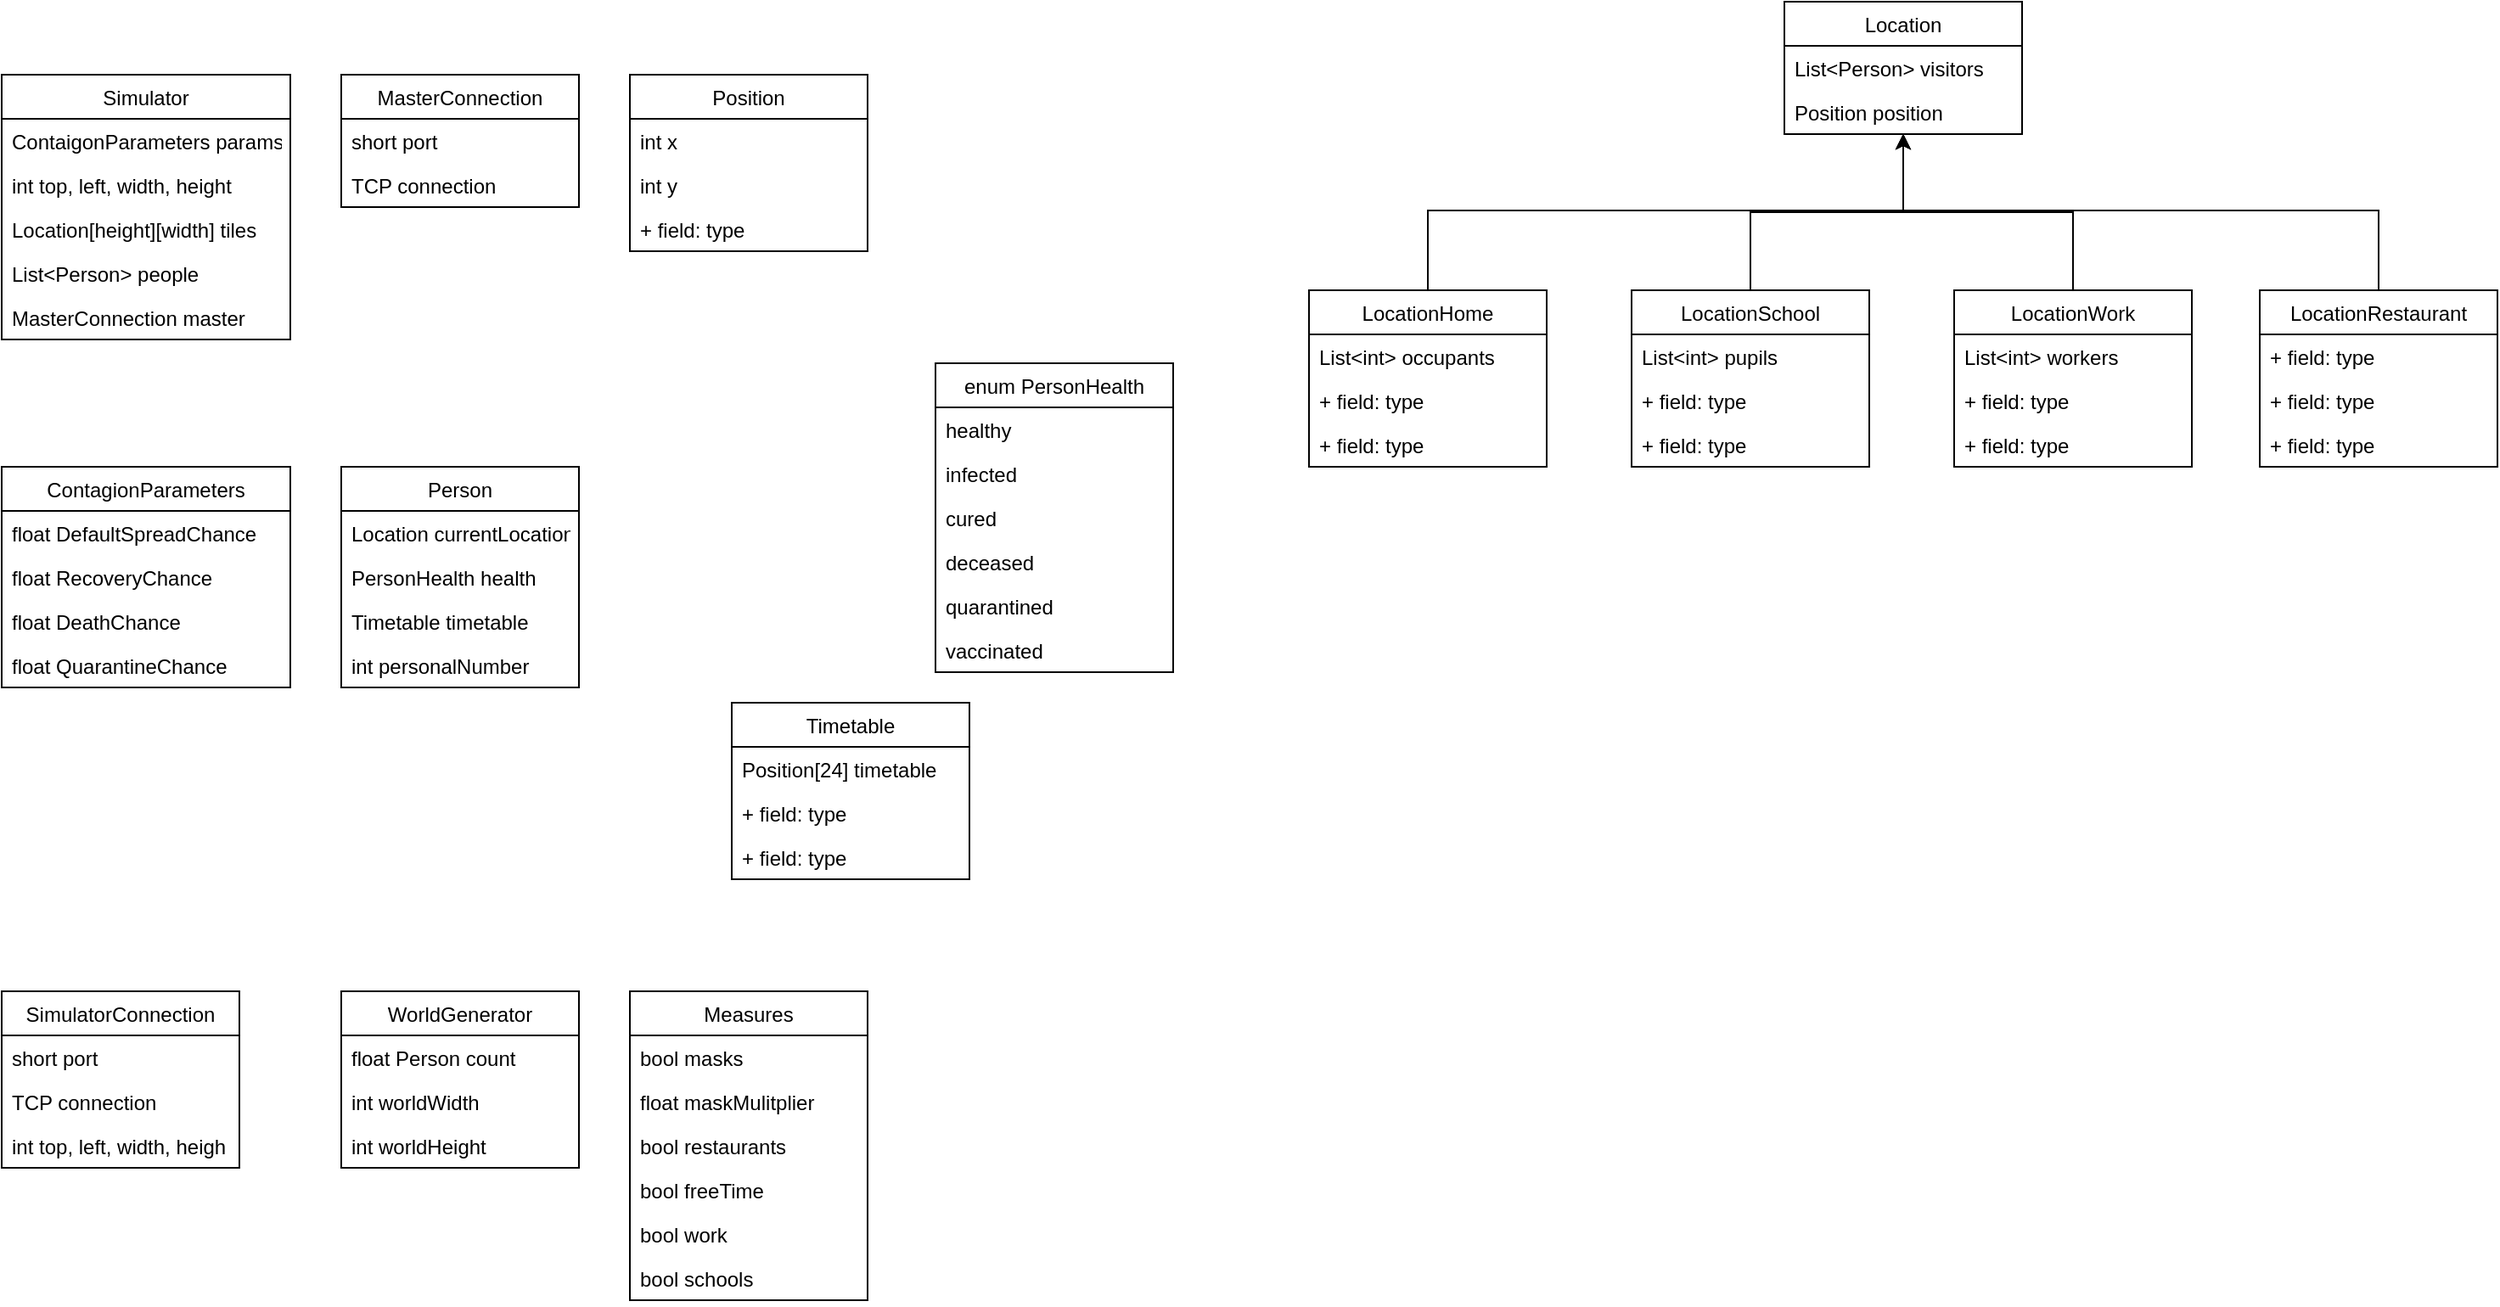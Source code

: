 <mxfile version="14.4.3" type="device"><diagram id="C5RBs43oDa-KdzZeNtuy" name="Page-1"><mxGraphModel dx="1185" dy="662" grid="1" gridSize="10" guides="1" tooltips="1" connect="1" arrows="1" fold="1" page="1" pageScale="1" pageWidth="827" pageHeight="1169" math="0" shadow="0"><root><mxCell id="WIyWlLk6GJQsqaUBKTNV-0"/><mxCell id="WIyWlLk6GJQsqaUBKTNV-1" parent="WIyWlLk6GJQsqaUBKTNV-0"/><mxCell id="wxgCz-F-ZO4CPpuXuOFF-0" value="Simulator" style="swimlane;fontStyle=0;childLayout=stackLayout;horizontal=1;startSize=26;fillColor=none;horizontalStack=0;resizeParent=1;resizeParentMax=0;resizeLast=0;collapsible=1;marginBottom=0;" vertex="1" parent="WIyWlLk6GJQsqaUBKTNV-1"><mxGeometry x="120" y="120" width="170" height="156" as="geometry"/></mxCell><mxCell id="wxgCz-F-ZO4CPpuXuOFF-1" value="ContaigonParameters params" style="text;strokeColor=none;fillColor=none;align=left;verticalAlign=top;spacingLeft=4;spacingRight=4;overflow=hidden;rotatable=0;points=[[0,0.5],[1,0.5]];portConstraint=eastwest;" vertex="1" parent="wxgCz-F-ZO4CPpuXuOFF-0"><mxGeometry y="26" width="170" height="26" as="geometry"/></mxCell><mxCell id="wxgCz-F-ZO4CPpuXuOFF-4" value="int top, left, width, height" style="text;strokeColor=none;fillColor=none;align=left;verticalAlign=top;spacingLeft=4;spacingRight=4;overflow=hidden;rotatable=0;points=[[0,0.5],[1,0.5]];portConstraint=eastwest;" vertex="1" parent="wxgCz-F-ZO4CPpuXuOFF-0"><mxGeometry y="52" width="170" height="26" as="geometry"/></mxCell><mxCell id="wxgCz-F-ZO4CPpuXuOFF-6" value="Location[height][width] tiles" style="text;strokeColor=none;fillColor=none;align=left;verticalAlign=top;spacingLeft=4;spacingRight=4;overflow=hidden;rotatable=0;points=[[0,0.5],[1,0.5]];portConstraint=eastwest;" vertex="1" parent="wxgCz-F-ZO4CPpuXuOFF-0"><mxGeometry y="78" width="170" height="26" as="geometry"/></mxCell><mxCell id="wxgCz-F-ZO4CPpuXuOFF-12" value="List&lt;Person&gt; people" style="text;strokeColor=none;fillColor=none;align=left;verticalAlign=top;spacingLeft=4;spacingRight=4;overflow=hidden;rotatable=0;points=[[0,0.5],[1,0.5]];portConstraint=eastwest;" vertex="1" parent="wxgCz-F-ZO4CPpuXuOFF-0"><mxGeometry y="104" width="170" height="26" as="geometry"/></mxCell><mxCell id="wxgCz-F-ZO4CPpuXuOFF-83" value="MasterConnection master" style="text;strokeColor=none;fillColor=none;align=left;verticalAlign=top;spacingLeft=4;spacingRight=4;overflow=hidden;rotatable=0;points=[[0,0.5],[1,0.5]];portConstraint=eastwest;" vertex="1" parent="wxgCz-F-ZO4CPpuXuOFF-0"><mxGeometry y="130" width="170" height="26" as="geometry"/></mxCell><mxCell id="wxgCz-F-ZO4CPpuXuOFF-8" value="Location" style="swimlane;fontStyle=0;childLayout=stackLayout;horizontal=1;startSize=26;fillColor=none;horizontalStack=0;resizeParent=1;resizeParentMax=0;resizeLast=0;collapsible=1;marginBottom=0;" vertex="1" parent="WIyWlLk6GJQsqaUBKTNV-1"><mxGeometry x="1170" y="77" width="140" height="78" as="geometry"/></mxCell><mxCell id="wxgCz-F-ZO4CPpuXuOFF-9" value="List&lt;Person&gt; visitors" style="text;strokeColor=none;fillColor=none;align=left;verticalAlign=top;spacingLeft=4;spacingRight=4;overflow=hidden;rotatable=0;points=[[0,0.5],[1,0.5]];portConstraint=eastwest;" vertex="1" parent="wxgCz-F-ZO4CPpuXuOFF-8"><mxGeometry y="26" width="140" height="26" as="geometry"/></mxCell><mxCell id="wxgCz-F-ZO4CPpuXuOFF-11" value="Position position" style="text;strokeColor=none;fillColor=none;align=left;verticalAlign=top;spacingLeft=4;spacingRight=4;overflow=hidden;rotatable=0;points=[[0,0.5],[1,0.5]];portConstraint=eastwest;" vertex="1" parent="wxgCz-F-ZO4CPpuXuOFF-8"><mxGeometry y="52" width="140" height="26" as="geometry"/></mxCell><mxCell id="wxgCz-F-ZO4CPpuXuOFF-13" value="enum PersonHealth" style="swimlane;fontStyle=0;childLayout=stackLayout;horizontal=1;startSize=26;fillColor=none;horizontalStack=0;resizeParent=1;resizeParentMax=0;resizeLast=0;collapsible=1;marginBottom=0;" vertex="1" parent="WIyWlLk6GJQsqaUBKTNV-1"><mxGeometry x="670" y="290" width="140" height="182" as="geometry"/></mxCell><mxCell id="wxgCz-F-ZO4CPpuXuOFF-14" value="healthy" style="text;strokeColor=none;fillColor=none;align=left;verticalAlign=top;spacingLeft=4;spacingRight=4;overflow=hidden;rotatable=0;points=[[0,0.5],[1,0.5]];portConstraint=eastwest;" vertex="1" parent="wxgCz-F-ZO4CPpuXuOFF-13"><mxGeometry y="26" width="140" height="26" as="geometry"/></mxCell><mxCell id="wxgCz-F-ZO4CPpuXuOFF-15" value="infected" style="text;strokeColor=none;fillColor=none;align=left;verticalAlign=top;spacingLeft=4;spacingRight=4;overflow=hidden;rotatable=0;points=[[0,0.5],[1,0.5]];portConstraint=eastwest;" vertex="1" parent="wxgCz-F-ZO4CPpuXuOFF-13"><mxGeometry y="52" width="140" height="26" as="geometry"/></mxCell><mxCell id="wxgCz-F-ZO4CPpuXuOFF-16" value="cured" style="text;strokeColor=none;fillColor=none;align=left;verticalAlign=top;spacingLeft=4;spacingRight=4;overflow=hidden;rotatable=0;points=[[0,0.5],[1,0.5]];portConstraint=eastwest;" vertex="1" parent="wxgCz-F-ZO4CPpuXuOFF-13"><mxGeometry y="78" width="140" height="26" as="geometry"/></mxCell><mxCell id="wxgCz-F-ZO4CPpuXuOFF-17" value="deceased" style="text;strokeColor=none;fillColor=none;align=left;verticalAlign=top;spacingLeft=4;spacingRight=4;overflow=hidden;rotatable=0;points=[[0,0.5],[1,0.5]];portConstraint=eastwest;" vertex="1" parent="wxgCz-F-ZO4CPpuXuOFF-13"><mxGeometry y="104" width="140" height="26" as="geometry"/></mxCell><mxCell id="wxgCz-F-ZO4CPpuXuOFF-18" value="quarantined" style="text;strokeColor=none;fillColor=none;align=left;verticalAlign=top;spacingLeft=4;spacingRight=4;overflow=hidden;rotatable=0;points=[[0,0.5],[1,0.5]];portConstraint=eastwest;" vertex="1" parent="wxgCz-F-ZO4CPpuXuOFF-13"><mxGeometry y="130" width="140" height="26" as="geometry"/></mxCell><mxCell id="wxgCz-F-ZO4CPpuXuOFF-30" value="vaccinated" style="text;strokeColor=none;fillColor=none;align=left;verticalAlign=top;spacingLeft=4;spacingRight=4;overflow=hidden;rotatable=0;points=[[0,0.5],[1,0.5]];portConstraint=eastwest;" vertex="1" parent="wxgCz-F-ZO4CPpuXuOFF-13"><mxGeometry y="156" width="140" height="26" as="geometry"/></mxCell><mxCell id="wxgCz-F-ZO4CPpuXuOFF-21" value="ContagionParameters" style="swimlane;fontStyle=0;childLayout=stackLayout;horizontal=1;startSize=26;fillColor=none;horizontalStack=0;resizeParent=1;resizeParentMax=0;resizeLast=0;collapsible=1;marginBottom=0;" vertex="1" parent="WIyWlLk6GJQsqaUBKTNV-1"><mxGeometry x="120" y="351" width="170" height="130" as="geometry"/></mxCell><mxCell id="wxgCz-F-ZO4CPpuXuOFF-22" value="float DefaultSpreadChance" style="text;strokeColor=none;fillColor=none;align=left;verticalAlign=top;spacingLeft=4;spacingRight=4;overflow=hidden;rotatable=0;points=[[0,0.5],[1,0.5]];portConstraint=eastwest;" vertex="1" parent="wxgCz-F-ZO4CPpuXuOFF-21"><mxGeometry y="26" width="170" height="26" as="geometry"/></mxCell><mxCell id="wxgCz-F-ZO4CPpuXuOFF-23" value="float RecoveryChance" style="text;strokeColor=none;fillColor=none;align=left;verticalAlign=top;spacingLeft=4;spacingRight=4;overflow=hidden;rotatable=0;points=[[0,0.5],[1,0.5]];portConstraint=eastwest;" vertex="1" parent="wxgCz-F-ZO4CPpuXuOFF-21"><mxGeometry y="52" width="170" height="26" as="geometry"/></mxCell><mxCell id="wxgCz-F-ZO4CPpuXuOFF-24" value="float DeathChance" style="text;strokeColor=none;fillColor=none;align=left;verticalAlign=top;spacingLeft=4;spacingRight=4;overflow=hidden;rotatable=0;points=[[0,0.5],[1,0.5]];portConstraint=eastwest;" vertex="1" parent="wxgCz-F-ZO4CPpuXuOFF-21"><mxGeometry y="78" width="170" height="26" as="geometry"/></mxCell><mxCell id="wxgCz-F-ZO4CPpuXuOFF-25" value="float QuarantineChance" style="text;strokeColor=none;fillColor=none;align=left;verticalAlign=top;spacingLeft=4;spacingRight=4;overflow=hidden;rotatable=0;points=[[0,0.5],[1,0.5]];portConstraint=eastwest;" vertex="1" parent="wxgCz-F-ZO4CPpuXuOFF-21"><mxGeometry y="104" width="170" height="26" as="geometry"/></mxCell><mxCell id="wxgCz-F-ZO4CPpuXuOFF-26" value="Person" style="swimlane;fontStyle=0;childLayout=stackLayout;horizontal=1;startSize=26;fillColor=none;horizontalStack=0;resizeParent=1;resizeParentMax=0;resizeLast=0;collapsible=1;marginBottom=0;" vertex="1" parent="WIyWlLk6GJQsqaUBKTNV-1"><mxGeometry x="320" y="351" width="140" height="130" as="geometry"/></mxCell><mxCell id="wxgCz-F-ZO4CPpuXuOFF-27" value="Location currentLocation" style="text;strokeColor=none;fillColor=none;align=left;verticalAlign=top;spacingLeft=4;spacingRight=4;overflow=hidden;rotatable=0;points=[[0,0.5],[1,0.5]];portConstraint=eastwest;" vertex="1" parent="wxgCz-F-ZO4CPpuXuOFF-26"><mxGeometry y="26" width="140" height="26" as="geometry"/></mxCell><mxCell id="wxgCz-F-ZO4CPpuXuOFF-28" value="PersonHealth health" style="text;strokeColor=none;fillColor=none;align=left;verticalAlign=top;spacingLeft=4;spacingRight=4;overflow=hidden;rotatable=0;points=[[0,0.5],[1,0.5]];portConstraint=eastwest;" vertex="1" parent="wxgCz-F-ZO4CPpuXuOFF-26"><mxGeometry y="52" width="140" height="26" as="geometry"/></mxCell><mxCell id="wxgCz-F-ZO4CPpuXuOFF-29" value="Timetable timetable" style="text;strokeColor=none;fillColor=none;align=left;verticalAlign=top;spacingLeft=4;spacingRight=4;overflow=hidden;rotatable=0;points=[[0,0.5],[1,0.5]];portConstraint=eastwest;" vertex="1" parent="wxgCz-F-ZO4CPpuXuOFF-26"><mxGeometry y="78" width="140" height="26" as="geometry"/></mxCell><mxCell id="wxgCz-F-ZO4CPpuXuOFF-88" value="int personalNumber" style="text;strokeColor=none;fillColor=none;align=left;verticalAlign=top;spacingLeft=4;spacingRight=4;overflow=hidden;rotatable=0;points=[[0,0.5],[1,0.5]];portConstraint=eastwest;" vertex="1" parent="wxgCz-F-ZO4CPpuXuOFF-26"><mxGeometry y="104" width="140" height="26" as="geometry"/></mxCell><mxCell id="wxgCz-F-ZO4CPpuXuOFF-31" value="Timetable" style="swimlane;fontStyle=0;childLayout=stackLayout;horizontal=1;startSize=26;fillColor=none;horizontalStack=0;resizeParent=1;resizeParentMax=0;resizeLast=0;collapsible=1;marginBottom=0;" vertex="1" parent="WIyWlLk6GJQsqaUBKTNV-1"><mxGeometry x="550" y="490" width="140" height="104" as="geometry"/></mxCell><mxCell id="wxgCz-F-ZO4CPpuXuOFF-32" value="Position[24] timetable" style="text;strokeColor=none;fillColor=none;align=left;verticalAlign=top;spacingLeft=4;spacingRight=4;overflow=hidden;rotatable=0;points=[[0,0.5],[1,0.5]];portConstraint=eastwest;" vertex="1" parent="wxgCz-F-ZO4CPpuXuOFF-31"><mxGeometry y="26" width="140" height="26" as="geometry"/></mxCell><mxCell id="wxgCz-F-ZO4CPpuXuOFF-33" value="+ field: type" style="text;strokeColor=none;fillColor=none;align=left;verticalAlign=top;spacingLeft=4;spacingRight=4;overflow=hidden;rotatable=0;points=[[0,0.5],[1,0.5]];portConstraint=eastwest;" vertex="1" parent="wxgCz-F-ZO4CPpuXuOFF-31"><mxGeometry y="52" width="140" height="26" as="geometry"/></mxCell><mxCell id="wxgCz-F-ZO4CPpuXuOFF-34" value="+ field: type" style="text;strokeColor=none;fillColor=none;align=left;verticalAlign=top;spacingLeft=4;spacingRight=4;overflow=hidden;rotatable=0;points=[[0,0.5],[1,0.5]];portConstraint=eastwest;" vertex="1" parent="wxgCz-F-ZO4CPpuXuOFF-31"><mxGeometry y="78" width="140" height="26" as="geometry"/></mxCell><mxCell id="wxgCz-F-ZO4CPpuXuOFF-35" value="Position" style="swimlane;fontStyle=0;childLayout=stackLayout;horizontal=1;startSize=26;fillColor=none;horizontalStack=0;resizeParent=1;resizeParentMax=0;resizeLast=0;collapsible=1;marginBottom=0;" vertex="1" parent="WIyWlLk6GJQsqaUBKTNV-1"><mxGeometry x="490" y="120" width="140" height="104" as="geometry"/></mxCell><mxCell id="wxgCz-F-ZO4CPpuXuOFF-36" value="int x" style="text;strokeColor=none;fillColor=none;align=left;verticalAlign=top;spacingLeft=4;spacingRight=4;overflow=hidden;rotatable=0;points=[[0,0.5],[1,0.5]];portConstraint=eastwest;" vertex="1" parent="wxgCz-F-ZO4CPpuXuOFF-35"><mxGeometry y="26" width="140" height="26" as="geometry"/></mxCell><mxCell id="wxgCz-F-ZO4CPpuXuOFF-37" value="int y" style="text;strokeColor=none;fillColor=none;align=left;verticalAlign=top;spacingLeft=4;spacingRight=4;overflow=hidden;rotatable=0;points=[[0,0.5],[1,0.5]];portConstraint=eastwest;" vertex="1" parent="wxgCz-F-ZO4CPpuXuOFF-35"><mxGeometry y="52" width="140" height="26" as="geometry"/></mxCell><mxCell id="wxgCz-F-ZO4CPpuXuOFF-38" value="+ field: type" style="text;strokeColor=none;fillColor=none;align=left;verticalAlign=top;spacingLeft=4;spacingRight=4;overflow=hidden;rotatable=0;points=[[0,0.5],[1,0.5]];portConstraint=eastwest;" vertex="1" parent="wxgCz-F-ZO4CPpuXuOFF-35"><mxGeometry y="78" width="140" height="26" as="geometry"/></mxCell><mxCell id="wxgCz-F-ZO4CPpuXuOFF-43" value="SimulatorConnection" style="swimlane;fontStyle=0;childLayout=stackLayout;horizontal=1;startSize=26;fillColor=none;horizontalStack=0;resizeParent=1;resizeParentMax=0;resizeLast=0;collapsible=1;marginBottom=0;strokeColor=#000000;" vertex="1" parent="WIyWlLk6GJQsqaUBKTNV-1"><mxGeometry x="120" y="660" width="140" height="104" as="geometry"/></mxCell><mxCell id="wxgCz-F-ZO4CPpuXuOFF-44" value="short port" style="text;strokeColor=none;fillColor=none;align=left;verticalAlign=top;spacingLeft=4;spacingRight=4;overflow=hidden;rotatable=0;points=[[0,0.5],[1,0.5]];portConstraint=eastwest;" vertex="1" parent="wxgCz-F-ZO4CPpuXuOFF-43"><mxGeometry y="26" width="140" height="26" as="geometry"/></mxCell><mxCell id="wxgCz-F-ZO4CPpuXuOFF-45" value="TCP connection" style="text;strokeColor=none;fillColor=none;align=left;verticalAlign=top;spacingLeft=4;spacingRight=4;overflow=hidden;rotatable=0;points=[[0,0.5],[1,0.5]];portConstraint=eastwest;" vertex="1" parent="wxgCz-F-ZO4CPpuXuOFF-43"><mxGeometry y="52" width="140" height="26" as="geometry"/></mxCell><mxCell id="wxgCz-F-ZO4CPpuXuOFF-46" value="int top, left, width, heigh" style="text;strokeColor=none;fillColor=none;align=left;verticalAlign=top;spacingLeft=4;spacingRight=4;overflow=hidden;rotatable=0;points=[[0,0.5],[1,0.5]];portConstraint=eastwest;" vertex="1" parent="wxgCz-F-ZO4CPpuXuOFF-43"><mxGeometry y="78" width="140" height="26" as="geometry"/></mxCell><mxCell id="wxgCz-F-ZO4CPpuXuOFF-47" value="WorldGenerator" style="swimlane;fontStyle=0;childLayout=stackLayout;horizontal=1;startSize=26;fillColor=none;horizontalStack=0;resizeParent=1;resizeParentMax=0;resizeLast=0;collapsible=1;marginBottom=0;strokeColor=#000000;" vertex="1" parent="WIyWlLk6GJQsqaUBKTNV-1"><mxGeometry x="320" y="660" width="140" height="104" as="geometry"/></mxCell><mxCell id="wxgCz-F-ZO4CPpuXuOFF-48" value="float Person count" style="text;strokeColor=none;fillColor=none;align=left;verticalAlign=top;spacingLeft=4;spacingRight=4;overflow=hidden;rotatable=0;points=[[0,0.5],[1,0.5]];portConstraint=eastwest;" vertex="1" parent="wxgCz-F-ZO4CPpuXuOFF-47"><mxGeometry y="26" width="140" height="26" as="geometry"/></mxCell><mxCell id="wxgCz-F-ZO4CPpuXuOFF-49" value="int worldWidth" style="text;strokeColor=none;fillColor=none;align=left;verticalAlign=top;spacingLeft=4;spacingRight=4;overflow=hidden;rotatable=0;points=[[0,0.5],[1,0.5]];portConstraint=eastwest;" vertex="1" parent="wxgCz-F-ZO4CPpuXuOFF-47"><mxGeometry y="52" width="140" height="26" as="geometry"/></mxCell><mxCell id="wxgCz-F-ZO4CPpuXuOFF-50" value="int worldHeight" style="text;strokeColor=none;fillColor=none;align=left;verticalAlign=top;spacingLeft=4;spacingRight=4;overflow=hidden;rotatable=0;points=[[0,0.5],[1,0.5]];portConstraint=eastwest;" vertex="1" parent="wxgCz-F-ZO4CPpuXuOFF-47"><mxGeometry y="78" width="140" height="26" as="geometry"/></mxCell><mxCell id="wxgCz-F-ZO4CPpuXuOFF-52" value="Measures" style="swimlane;fontStyle=0;childLayout=stackLayout;horizontal=1;startSize=26;fillColor=none;horizontalStack=0;resizeParent=1;resizeParentMax=0;resizeLast=0;collapsible=1;marginBottom=0;strokeColor=#000000;" vertex="1" parent="WIyWlLk6GJQsqaUBKTNV-1"><mxGeometry x="490" y="660" width="140" height="182" as="geometry"/></mxCell><mxCell id="wxgCz-F-ZO4CPpuXuOFF-53" value="bool masks" style="text;strokeColor=none;fillColor=none;align=left;verticalAlign=top;spacingLeft=4;spacingRight=4;overflow=hidden;rotatable=0;points=[[0,0.5],[1,0.5]];portConstraint=eastwest;" vertex="1" parent="wxgCz-F-ZO4CPpuXuOFF-52"><mxGeometry y="26" width="140" height="26" as="geometry"/></mxCell><mxCell id="wxgCz-F-ZO4CPpuXuOFF-54" value="float maskMulitplier" style="text;strokeColor=none;fillColor=none;align=left;verticalAlign=top;spacingLeft=4;spacingRight=4;overflow=hidden;rotatable=0;points=[[0,0.5],[1,0.5]];portConstraint=eastwest;" vertex="1" parent="wxgCz-F-ZO4CPpuXuOFF-52"><mxGeometry y="52" width="140" height="26" as="geometry"/></mxCell><mxCell id="wxgCz-F-ZO4CPpuXuOFF-55" value="bool restaurants" style="text;strokeColor=none;fillColor=none;align=left;verticalAlign=top;spacingLeft=4;spacingRight=4;overflow=hidden;rotatable=0;points=[[0,0.5],[1,0.5]];portConstraint=eastwest;" vertex="1" parent="wxgCz-F-ZO4CPpuXuOFF-52"><mxGeometry y="78" width="140" height="26" as="geometry"/></mxCell><mxCell id="wxgCz-F-ZO4CPpuXuOFF-56" value="bool freeTime" style="text;strokeColor=none;fillColor=none;align=left;verticalAlign=top;spacingLeft=4;spacingRight=4;overflow=hidden;rotatable=0;points=[[0,0.5],[1,0.5]];portConstraint=eastwest;" vertex="1" parent="wxgCz-F-ZO4CPpuXuOFF-52"><mxGeometry y="104" width="140" height="26" as="geometry"/></mxCell><mxCell id="wxgCz-F-ZO4CPpuXuOFF-57" value="bool work" style="text;strokeColor=none;fillColor=none;align=left;verticalAlign=top;spacingLeft=4;spacingRight=4;overflow=hidden;rotatable=0;points=[[0,0.5],[1,0.5]];portConstraint=eastwest;" vertex="1" parent="wxgCz-F-ZO4CPpuXuOFF-52"><mxGeometry y="130" width="140" height="26" as="geometry"/></mxCell><mxCell id="wxgCz-F-ZO4CPpuXuOFF-58" value="bool schools" style="text;strokeColor=none;fillColor=none;align=left;verticalAlign=top;spacingLeft=4;spacingRight=4;overflow=hidden;rotatable=0;points=[[0,0.5],[1,0.5]];portConstraint=eastwest;" vertex="1" parent="wxgCz-F-ZO4CPpuXuOFF-52"><mxGeometry y="156" width="140" height="26" as="geometry"/></mxCell><mxCell id="wxgCz-F-ZO4CPpuXuOFF-79" style="edgeStyle=orthogonalEdgeStyle;rounded=0;orthogonalLoop=1;jettySize=auto;html=1;" edge="1" parent="WIyWlLk6GJQsqaUBKTNV-1" source="wxgCz-F-ZO4CPpuXuOFF-59" target="wxgCz-F-ZO4CPpuXuOFF-8"><mxGeometry relative="1" as="geometry"><Array as="points"><mxPoint x="960" y="200"/><mxPoint x="1240" y="200"/></Array></mxGeometry></mxCell><mxCell id="wxgCz-F-ZO4CPpuXuOFF-59" value="LocationHome" style="swimlane;fontStyle=0;childLayout=stackLayout;horizontal=1;startSize=26;fillColor=none;horizontalStack=0;resizeParent=1;resizeParentMax=0;resizeLast=0;collapsible=1;marginBottom=0;strokeColor=#000000;" vertex="1" parent="WIyWlLk6GJQsqaUBKTNV-1"><mxGeometry x="890" y="247" width="140" height="104" as="geometry"/></mxCell><mxCell id="wxgCz-F-ZO4CPpuXuOFF-60" value="List&lt;int&gt; occupants" style="text;strokeColor=none;fillColor=none;align=left;verticalAlign=top;spacingLeft=4;spacingRight=4;overflow=hidden;rotatable=0;points=[[0,0.5],[1,0.5]];portConstraint=eastwest;" vertex="1" parent="wxgCz-F-ZO4CPpuXuOFF-59"><mxGeometry y="26" width="140" height="26" as="geometry"/></mxCell><mxCell id="wxgCz-F-ZO4CPpuXuOFF-61" value="+ field: type" style="text;strokeColor=none;fillColor=none;align=left;verticalAlign=top;spacingLeft=4;spacingRight=4;overflow=hidden;rotatable=0;points=[[0,0.5],[1,0.5]];portConstraint=eastwest;" vertex="1" parent="wxgCz-F-ZO4CPpuXuOFF-59"><mxGeometry y="52" width="140" height="26" as="geometry"/></mxCell><mxCell id="wxgCz-F-ZO4CPpuXuOFF-62" value="+ field: type" style="text;strokeColor=none;fillColor=none;align=left;verticalAlign=top;spacingLeft=4;spacingRight=4;overflow=hidden;rotatable=0;points=[[0,0.5],[1,0.5]];portConstraint=eastwest;" vertex="1" parent="wxgCz-F-ZO4CPpuXuOFF-59"><mxGeometry y="78" width="140" height="26" as="geometry"/></mxCell><mxCell id="wxgCz-F-ZO4CPpuXuOFF-80" style="edgeStyle=orthogonalEdgeStyle;rounded=0;orthogonalLoop=1;jettySize=auto;html=1;" edge="1" parent="WIyWlLk6GJQsqaUBKTNV-1" source="wxgCz-F-ZO4CPpuXuOFF-63" target="wxgCz-F-ZO4CPpuXuOFF-8"><mxGeometry relative="1" as="geometry"/></mxCell><mxCell id="wxgCz-F-ZO4CPpuXuOFF-63" value="LocationSchool" style="swimlane;fontStyle=0;childLayout=stackLayout;horizontal=1;startSize=26;fillColor=none;horizontalStack=0;resizeParent=1;resizeParentMax=0;resizeLast=0;collapsible=1;marginBottom=0;strokeColor=#000000;" vertex="1" parent="WIyWlLk6GJQsqaUBKTNV-1"><mxGeometry x="1080" y="247" width="140" height="104" as="geometry"/></mxCell><mxCell id="wxgCz-F-ZO4CPpuXuOFF-64" value="List&lt;int&gt; pupils" style="text;strokeColor=none;fillColor=none;align=left;verticalAlign=top;spacingLeft=4;spacingRight=4;overflow=hidden;rotatable=0;points=[[0,0.5],[1,0.5]];portConstraint=eastwest;" vertex="1" parent="wxgCz-F-ZO4CPpuXuOFF-63"><mxGeometry y="26" width="140" height="26" as="geometry"/></mxCell><mxCell id="wxgCz-F-ZO4CPpuXuOFF-65" value="+ field: type" style="text;strokeColor=none;fillColor=none;align=left;verticalAlign=top;spacingLeft=4;spacingRight=4;overflow=hidden;rotatable=0;points=[[0,0.5],[1,0.5]];portConstraint=eastwest;" vertex="1" parent="wxgCz-F-ZO4CPpuXuOFF-63"><mxGeometry y="52" width="140" height="26" as="geometry"/></mxCell><mxCell id="wxgCz-F-ZO4CPpuXuOFF-66" value="+ field: type" style="text;strokeColor=none;fillColor=none;align=left;verticalAlign=top;spacingLeft=4;spacingRight=4;overflow=hidden;rotatable=0;points=[[0,0.5],[1,0.5]];portConstraint=eastwest;" vertex="1" parent="wxgCz-F-ZO4CPpuXuOFF-63"><mxGeometry y="78" width="140" height="26" as="geometry"/></mxCell><mxCell id="wxgCz-F-ZO4CPpuXuOFF-81" style="edgeStyle=orthogonalEdgeStyle;rounded=0;orthogonalLoop=1;jettySize=auto;html=1;" edge="1" parent="WIyWlLk6GJQsqaUBKTNV-1" source="wxgCz-F-ZO4CPpuXuOFF-71" target="wxgCz-F-ZO4CPpuXuOFF-8"><mxGeometry relative="1" as="geometry"/></mxCell><mxCell id="wxgCz-F-ZO4CPpuXuOFF-71" value="LocationWork" style="swimlane;fontStyle=0;childLayout=stackLayout;horizontal=1;startSize=26;fillColor=none;horizontalStack=0;resizeParent=1;resizeParentMax=0;resizeLast=0;collapsible=1;marginBottom=0;strokeColor=#000000;" vertex="1" parent="WIyWlLk6GJQsqaUBKTNV-1"><mxGeometry x="1270" y="247" width="140" height="104" as="geometry"/></mxCell><mxCell id="wxgCz-F-ZO4CPpuXuOFF-72" value="List&lt;int&gt; workers" style="text;strokeColor=none;fillColor=none;align=left;verticalAlign=top;spacingLeft=4;spacingRight=4;overflow=hidden;rotatable=0;points=[[0,0.5],[1,0.5]];portConstraint=eastwest;" vertex="1" parent="wxgCz-F-ZO4CPpuXuOFF-71"><mxGeometry y="26" width="140" height="26" as="geometry"/></mxCell><mxCell id="wxgCz-F-ZO4CPpuXuOFF-73" value="+ field: type" style="text;strokeColor=none;fillColor=none;align=left;verticalAlign=top;spacingLeft=4;spacingRight=4;overflow=hidden;rotatable=0;points=[[0,0.5],[1,0.5]];portConstraint=eastwest;" vertex="1" parent="wxgCz-F-ZO4CPpuXuOFF-71"><mxGeometry y="52" width="140" height="26" as="geometry"/></mxCell><mxCell id="wxgCz-F-ZO4CPpuXuOFF-74" value="+ field: type" style="text;strokeColor=none;fillColor=none;align=left;verticalAlign=top;spacingLeft=4;spacingRight=4;overflow=hidden;rotatable=0;points=[[0,0.5],[1,0.5]];portConstraint=eastwest;" vertex="1" parent="wxgCz-F-ZO4CPpuXuOFF-71"><mxGeometry y="78" width="140" height="26" as="geometry"/></mxCell><mxCell id="wxgCz-F-ZO4CPpuXuOFF-82" style="edgeStyle=orthogonalEdgeStyle;rounded=0;orthogonalLoop=1;jettySize=auto;html=1;" edge="1" parent="WIyWlLk6GJQsqaUBKTNV-1" source="wxgCz-F-ZO4CPpuXuOFF-75" target="wxgCz-F-ZO4CPpuXuOFF-8"><mxGeometry relative="1" as="geometry"><Array as="points"><mxPoint x="1520" y="200"/><mxPoint x="1240" y="200"/></Array></mxGeometry></mxCell><mxCell id="wxgCz-F-ZO4CPpuXuOFF-75" value="LocationRestaurant" style="swimlane;fontStyle=0;childLayout=stackLayout;horizontal=1;startSize=26;fillColor=none;horizontalStack=0;resizeParent=1;resizeParentMax=0;resizeLast=0;collapsible=1;marginBottom=0;strokeColor=#000000;" vertex="1" parent="WIyWlLk6GJQsqaUBKTNV-1"><mxGeometry x="1450" y="247" width="140" height="104" as="geometry"/></mxCell><mxCell id="wxgCz-F-ZO4CPpuXuOFF-76" value="+ field: type" style="text;strokeColor=none;fillColor=none;align=left;verticalAlign=top;spacingLeft=4;spacingRight=4;overflow=hidden;rotatable=0;points=[[0,0.5],[1,0.5]];portConstraint=eastwest;" vertex="1" parent="wxgCz-F-ZO4CPpuXuOFF-75"><mxGeometry y="26" width="140" height="26" as="geometry"/></mxCell><mxCell id="wxgCz-F-ZO4CPpuXuOFF-77" value="+ field: type" style="text;strokeColor=none;fillColor=none;align=left;verticalAlign=top;spacingLeft=4;spacingRight=4;overflow=hidden;rotatable=0;points=[[0,0.5],[1,0.5]];portConstraint=eastwest;" vertex="1" parent="wxgCz-F-ZO4CPpuXuOFF-75"><mxGeometry y="52" width="140" height="26" as="geometry"/></mxCell><mxCell id="wxgCz-F-ZO4CPpuXuOFF-78" value="+ field: type" style="text;strokeColor=none;fillColor=none;align=left;verticalAlign=top;spacingLeft=4;spacingRight=4;overflow=hidden;rotatable=0;points=[[0,0.5],[1,0.5]];portConstraint=eastwest;" vertex="1" parent="wxgCz-F-ZO4CPpuXuOFF-75"><mxGeometry y="78" width="140" height="26" as="geometry"/></mxCell><mxCell id="wxgCz-F-ZO4CPpuXuOFF-84" value="MasterConnection" style="swimlane;fontStyle=0;childLayout=stackLayout;horizontal=1;startSize=26;fillColor=none;horizontalStack=0;resizeParent=1;resizeParentMax=0;resizeLast=0;collapsible=1;marginBottom=0;strokeColor=#000000;" vertex="1" parent="WIyWlLk6GJQsqaUBKTNV-1"><mxGeometry x="320" y="120" width="140" height="78" as="geometry"/></mxCell><mxCell id="wxgCz-F-ZO4CPpuXuOFF-85" value="short port" style="text;strokeColor=none;fillColor=none;align=left;verticalAlign=top;spacingLeft=4;spacingRight=4;overflow=hidden;rotatable=0;points=[[0,0.5],[1,0.5]];portConstraint=eastwest;" vertex="1" parent="wxgCz-F-ZO4CPpuXuOFF-84"><mxGeometry y="26" width="140" height="26" as="geometry"/></mxCell><mxCell id="wxgCz-F-ZO4CPpuXuOFF-86" value="TCP connection" style="text;strokeColor=none;fillColor=none;align=left;verticalAlign=top;spacingLeft=4;spacingRight=4;overflow=hidden;rotatable=0;points=[[0,0.5],[1,0.5]];portConstraint=eastwest;" vertex="1" parent="wxgCz-F-ZO4CPpuXuOFF-84"><mxGeometry y="52" width="140" height="26" as="geometry"/></mxCell></root></mxGraphModel></diagram></mxfile>